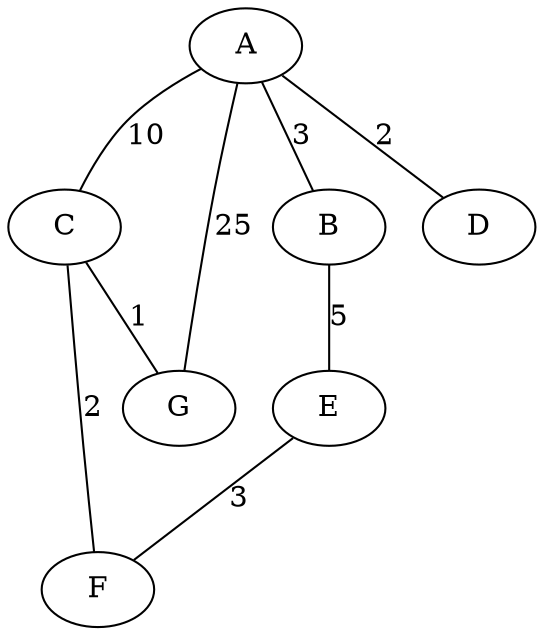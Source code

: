 graph dijkstra1 {
      A -- C [label=10];
      A -- G [label=25];
      A -- B [label=3];
      A -- D [label=2];
      B -- E [label=5];
      E -- F [label=3];
      C -- F [label=2];
      C -- G [label=1];
}